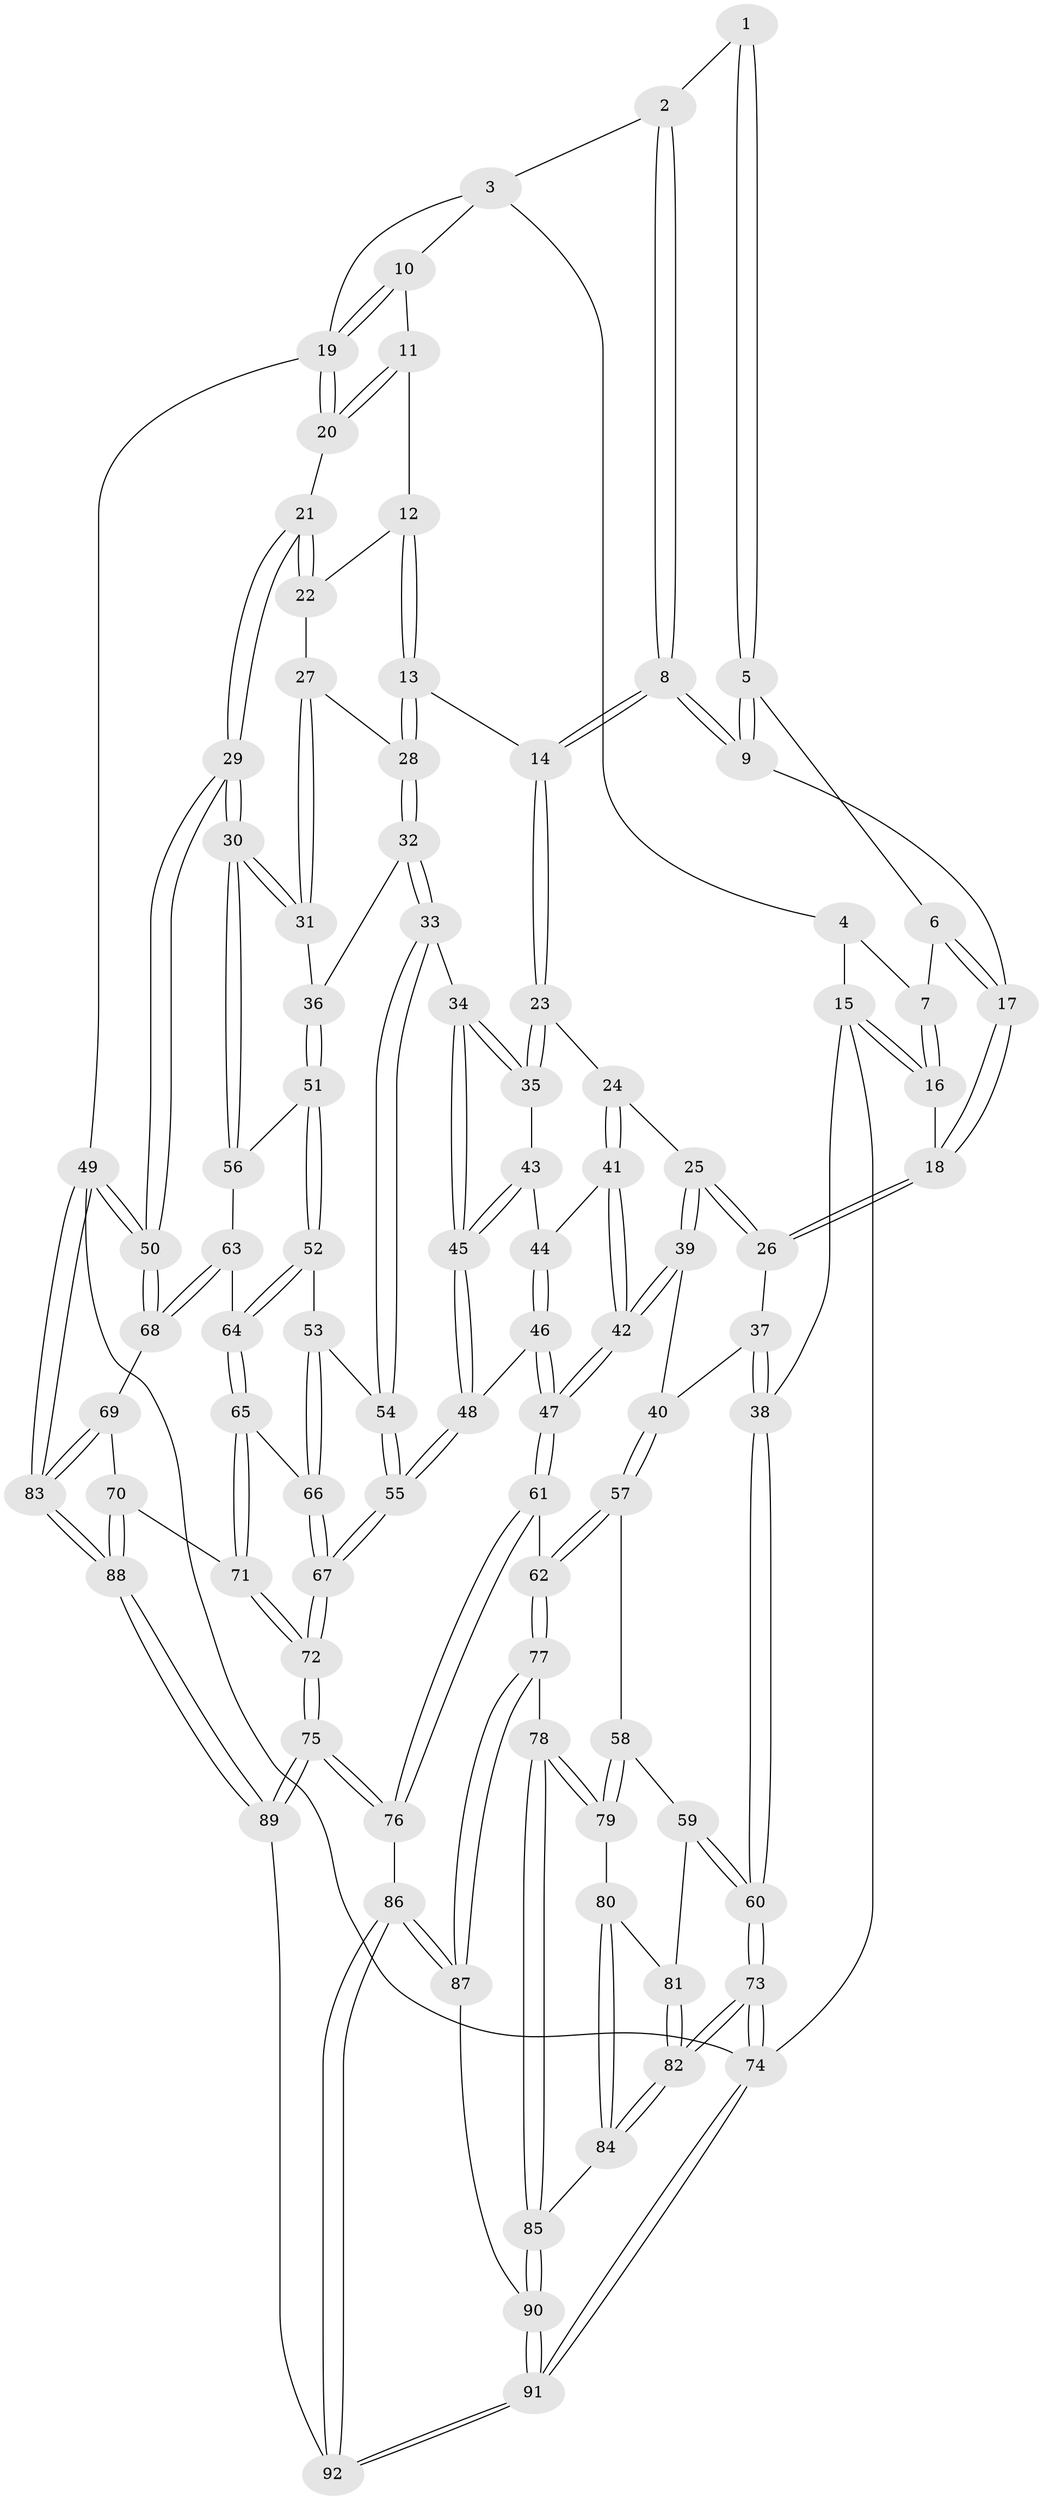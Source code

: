 // Generated by graph-tools (version 1.1) at 2025/27/03/15/25 16:27:57]
// undirected, 92 vertices, 226 edges
graph export_dot {
graph [start="1"]
  node [color=gray90,style=filled];
  1 [pos="+0.5046756420112231+0"];
  2 [pos="+0.615471632924206+0"];
  3 [pos="+0.6970746551659185+0"];
  4 [pos="+0.20396056879718732+0"];
  5 [pos="+0.4295024162105447+0.10226421885928849"];
  6 [pos="+0.23191903666433178+0.049573629858956"];
  7 [pos="+0.19232268317531642+0"];
  8 [pos="+0.5135458924510429+0.2312117472566115"];
  9 [pos="+0.4623423404511137+0.19329888093003905"];
  10 [pos="+0.7603366370717118+0.1046012160966503"];
  11 [pos="+0.7616622707242173+0.1173815754259457"];
  12 [pos="+0.7428385151285807+0.15597916886440244"];
  13 [pos="+0.6381035398915373+0.2763554423510294"];
  14 [pos="+0.5691538030837456+0.28975674204100815"];
  15 [pos="+0+0.2110854846122874"];
  16 [pos="+0+0.20195949409474104"];
  17 [pos="+0.266587502031662+0.22886430014423148"];
  18 [pos="+0.19607684453454458+0.34125204552380994"];
  19 [pos="+1+0"];
  20 [pos="+1+0.20602634638014225"];
  21 [pos="+1+0.27870795851072433"];
  22 [pos="+0.9147965710896602+0.31512865926486205"];
  23 [pos="+0.5565522371039101+0.30959837422879355"];
  24 [pos="+0.41890831776371645+0.4278356788426211"];
  25 [pos="+0.32297402686325655+0.42994298369471007"];
  26 [pos="+0.19945704142905515+0.352221292725259"];
  27 [pos="+0.8466910436097572+0.37801459826599115"];
  28 [pos="+0.7257700273219528+0.36931078704879955"];
  29 [pos="+1+0.5734088952138293"];
  30 [pos="+1+0.5716818955708733"];
  31 [pos="+0.9423060915579523+0.5339636272574577"];
  32 [pos="+0.7539790649120923+0.5275825090148102"];
  33 [pos="+0.6650124547624542+0.5745259380639411"];
  34 [pos="+0.6226247218777866+0.5579317452368808"];
  35 [pos="+0.6170434484740009+0.5531385848028202"];
  36 [pos="+0.8115038472949129+0.5541649187985556"];
  37 [pos="+0.12283104368406357+0.45779617192218536"];
  38 [pos="+0+0.5610776807799993"];
  39 [pos="+0.2702314214550467+0.6217111277112041"];
  40 [pos="+0.17717140717115049+0.6238873758600203"];
  41 [pos="+0.44462478735861977+0.5008002233642856"];
  42 [pos="+0.30845237197328823+0.6591970129118019"];
  43 [pos="+0.48371839172941206+0.5557356392279571"];
  44 [pos="+0.471131753012832+0.55163960702894"];
  45 [pos="+0.5478928653230186+0.6504799249410714"];
  46 [pos="+0.4078007889410571+0.7063136715406402"];
  47 [pos="+0.35786721957030365+0.7225213564462486"];
  48 [pos="+0.541482437473207+0.7367965062242476"];
  49 [pos="+1+1"];
  50 [pos="+1+0.6978853919720438"];
  51 [pos="+0.7985651561718148+0.6539577012850576"];
  52 [pos="+0.7841490547855388+0.6835984888886492"];
  53 [pos="+0.7492044788469157+0.6903564866818473"];
  54 [pos="+0.6683235132783943+0.6875910755055473"];
  55 [pos="+0.6007083901909949+0.7810916569996683"];
  56 [pos="+0.9009170771302415+0.6834511530886046"];
  57 [pos="+0.0805066211506834+0.7045913318020846"];
  58 [pos="+0.0760875249897473+0.7066716719511067"];
  59 [pos="+0.01584943966914616+0.7077970255499726"];
  60 [pos="+0+0.6552308261582965"];
  61 [pos="+0.33680958775432607+0.7778737243121819"];
  62 [pos="+0.3025838262346219+0.7908133145800058"];
  63 [pos="+0.8538975619397663+0.7384880008768754"];
  64 [pos="+0.8225307690927831+0.7437714094212939"];
  65 [pos="+0.8189522593453338+0.7523425565297579"];
  66 [pos="+0.7490563189416113+0.7799817865329325"];
  67 [pos="+0.6269986607241027+0.8842282630782166"];
  68 [pos="+0.940136712355519+0.8034831236527077"];
  69 [pos="+0.9217886075851996+0.8235485002806762"];
  70 [pos="+0.8495433490309309+0.852494043838497"];
  71 [pos="+0.8302767696610764+0.8436982553900705"];
  72 [pos="+0.6275791269847587+0.8957824626530899"];
  73 [pos="+0+1"];
  74 [pos="+0+1"];
  75 [pos="+0.6211157796757715+0.9198499860438898"];
  76 [pos="+0.3862699078961704+0.8804910927033972"];
  77 [pos="+0.2329364402650167+0.8479220045855526"];
  78 [pos="+0.1813109358722737+0.853157025776172"];
  79 [pos="+0.14785352403839153+0.822739504413936"];
  80 [pos="+0.0896465648635763+0.8718903694505917"];
  81 [pos="+0.04593867034957964+0.8344502303551959"];
  82 [pos="+0.01658036094878772+0.9591921951919657"];
  83 [pos="+1+1"];
  84 [pos="+0.10091965601701465+0.9300911335742857"];
  85 [pos="+0.1406292076641801+0.9340927932509426"];
  86 [pos="+0.3415235093656227+0.9781138392467775"];
  87 [pos="+0.24602777804249426+0.9078225467550536"];
  88 [pos="+0.9490960481303603+1"];
  89 [pos="+0.6745415714473558+1"];
  90 [pos="+0.18351454099038028+0.9936466471812273"];
  91 [pos="+0.2719143598992355+1"];
  92 [pos="+0.3083959742656404+1"];
  1 -- 2;
  1 -- 5;
  1 -- 5;
  2 -- 3;
  2 -- 8;
  2 -- 8;
  3 -- 4;
  3 -- 10;
  3 -- 19;
  4 -- 7;
  4 -- 15;
  5 -- 6;
  5 -- 9;
  5 -- 9;
  6 -- 7;
  6 -- 17;
  6 -- 17;
  7 -- 16;
  7 -- 16;
  8 -- 9;
  8 -- 9;
  8 -- 14;
  8 -- 14;
  9 -- 17;
  10 -- 11;
  10 -- 19;
  10 -- 19;
  11 -- 12;
  11 -- 20;
  11 -- 20;
  12 -- 13;
  12 -- 13;
  12 -- 22;
  13 -- 14;
  13 -- 28;
  13 -- 28;
  14 -- 23;
  14 -- 23;
  15 -- 16;
  15 -- 16;
  15 -- 38;
  15 -- 74;
  16 -- 18;
  17 -- 18;
  17 -- 18;
  18 -- 26;
  18 -- 26;
  19 -- 20;
  19 -- 20;
  19 -- 49;
  20 -- 21;
  21 -- 22;
  21 -- 22;
  21 -- 29;
  21 -- 29;
  22 -- 27;
  23 -- 24;
  23 -- 35;
  23 -- 35;
  24 -- 25;
  24 -- 41;
  24 -- 41;
  25 -- 26;
  25 -- 26;
  25 -- 39;
  25 -- 39;
  26 -- 37;
  27 -- 28;
  27 -- 31;
  27 -- 31;
  28 -- 32;
  28 -- 32;
  29 -- 30;
  29 -- 30;
  29 -- 50;
  29 -- 50;
  30 -- 31;
  30 -- 31;
  30 -- 56;
  30 -- 56;
  31 -- 36;
  32 -- 33;
  32 -- 33;
  32 -- 36;
  33 -- 34;
  33 -- 54;
  33 -- 54;
  34 -- 35;
  34 -- 35;
  34 -- 45;
  34 -- 45;
  35 -- 43;
  36 -- 51;
  36 -- 51;
  37 -- 38;
  37 -- 38;
  37 -- 40;
  38 -- 60;
  38 -- 60;
  39 -- 40;
  39 -- 42;
  39 -- 42;
  40 -- 57;
  40 -- 57;
  41 -- 42;
  41 -- 42;
  41 -- 44;
  42 -- 47;
  42 -- 47;
  43 -- 44;
  43 -- 45;
  43 -- 45;
  44 -- 46;
  44 -- 46;
  45 -- 48;
  45 -- 48;
  46 -- 47;
  46 -- 47;
  46 -- 48;
  47 -- 61;
  47 -- 61;
  48 -- 55;
  48 -- 55;
  49 -- 50;
  49 -- 50;
  49 -- 83;
  49 -- 83;
  49 -- 74;
  50 -- 68;
  50 -- 68;
  51 -- 52;
  51 -- 52;
  51 -- 56;
  52 -- 53;
  52 -- 64;
  52 -- 64;
  53 -- 54;
  53 -- 66;
  53 -- 66;
  54 -- 55;
  54 -- 55;
  55 -- 67;
  55 -- 67;
  56 -- 63;
  57 -- 58;
  57 -- 62;
  57 -- 62;
  58 -- 59;
  58 -- 79;
  58 -- 79;
  59 -- 60;
  59 -- 60;
  59 -- 81;
  60 -- 73;
  60 -- 73;
  61 -- 62;
  61 -- 76;
  61 -- 76;
  62 -- 77;
  62 -- 77;
  63 -- 64;
  63 -- 68;
  63 -- 68;
  64 -- 65;
  64 -- 65;
  65 -- 66;
  65 -- 71;
  65 -- 71;
  66 -- 67;
  66 -- 67;
  67 -- 72;
  67 -- 72;
  68 -- 69;
  69 -- 70;
  69 -- 83;
  69 -- 83;
  70 -- 71;
  70 -- 88;
  70 -- 88;
  71 -- 72;
  71 -- 72;
  72 -- 75;
  72 -- 75;
  73 -- 74;
  73 -- 74;
  73 -- 82;
  73 -- 82;
  74 -- 91;
  74 -- 91;
  75 -- 76;
  75 -- 76;
  75 -- 89;
  75 -- 89;
  76 -- 86;
  77 -- 78;
  77 -- 87;
  77 -- 87;
  78 -- 79;
  78 -- 79;
  78 -- 85;
  78 -- 85;
  79 -- 80;
  80 -- 81;
  80 -- 84;
  80 -- 84;
  81 -- 82;
  81 -- 82;
  82 -- 84;
  82 -- 84;
  83 -- 88;
  83 -- 88;
  84 -- 85;
  85 -- 90;
  85 -- 90;
  86 -- 87;
  86 -- 87;
  86 -- 92;
  86 -- 92;
  87 -- 90;
  88 -- 89;
  88 -- 89;
  89 -- 92;
  90 -- 91;
  90 -- 91;
  91 -- 92;
  91 -- 92;
}
